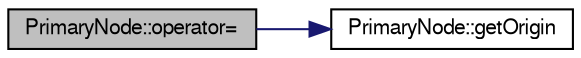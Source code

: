 digraph "PrimaryNode::operator="
{
  edge [fontname="FreeSans",fontsize="10",labelfontname="FreeSans",labelfontsize="10"];
  node [fontname="FreeSans",fontsize="10",shape=record];
  rankdir="LR";
  Node1 [label="PrimaryNode::operator=",height=0.2,width=0.4,color="black", fillcolor="grey75", style="filled", fontcolor="black"];
  Node1 -> Node2 [color="midnightblue",fontsize="10",style="solid",fontname="FreeSans"];
  Node2 [label="PrimaryNode::getOrigin",height=0.2,width=0.4,color="black", fillcolor="white", style="filled",URL="$class_primary_node.html#a2598f6a9a72d1730f7827947c8ac42b0"];
}
